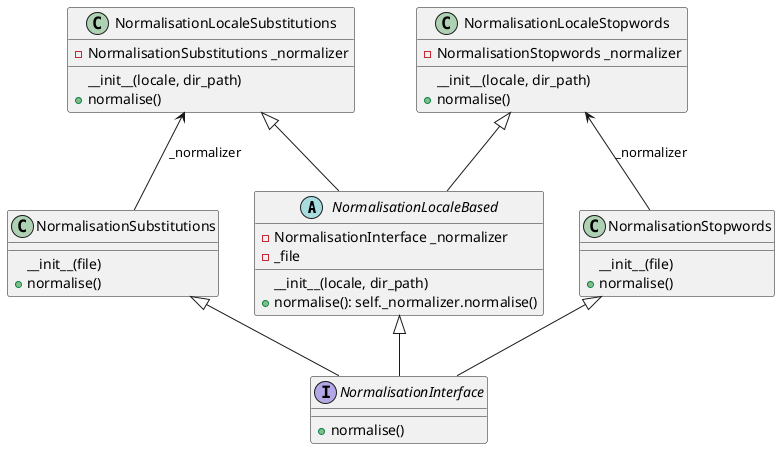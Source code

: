 @startuml

abstract NormalisationLocaleBased
{
  - NormalisationInterface _normalizer
  - _file
  __init__(locale, dir_path)
  + normalise(): self._normalizer.normalise()
}

interface NormalisationInterface 
{
  + normalise()
}

class NormalisationLocaleSubstitutions {
  - NormalisationSubstitutions _normalizer
  __init__(locale, dir_path)
  + normalise()
}

class NormalisationLocaleStopwords {
  - NormalisationStopwords _normalizer
  __init__(locale, dir_path)
  + normalise()
}

class NormalisationSubstitutions {
  __init__(file)
  + normalise()
}

class NormalisationStopwords {
  __init__(file)
  + normalise()
}

NormalisationLocaleBased <|-- NormalisationInterface
NormalisationLocaleSubstitutions <|-- NormalisationLocaleBased
NormalisationLocaleStopwords <|-- NormalisationLocaleBased
NormalisationSubstitutions <|-- NormalisationInterface
NormalisationStopwords <|-- NormalisationInterface
NormalisationLocaleStopwords <-- NormalisationStopwords : _normalizer
NormalisationLocaleSubstitutions <-- NormalisationSubstitutions : _normalizer
@enduml

